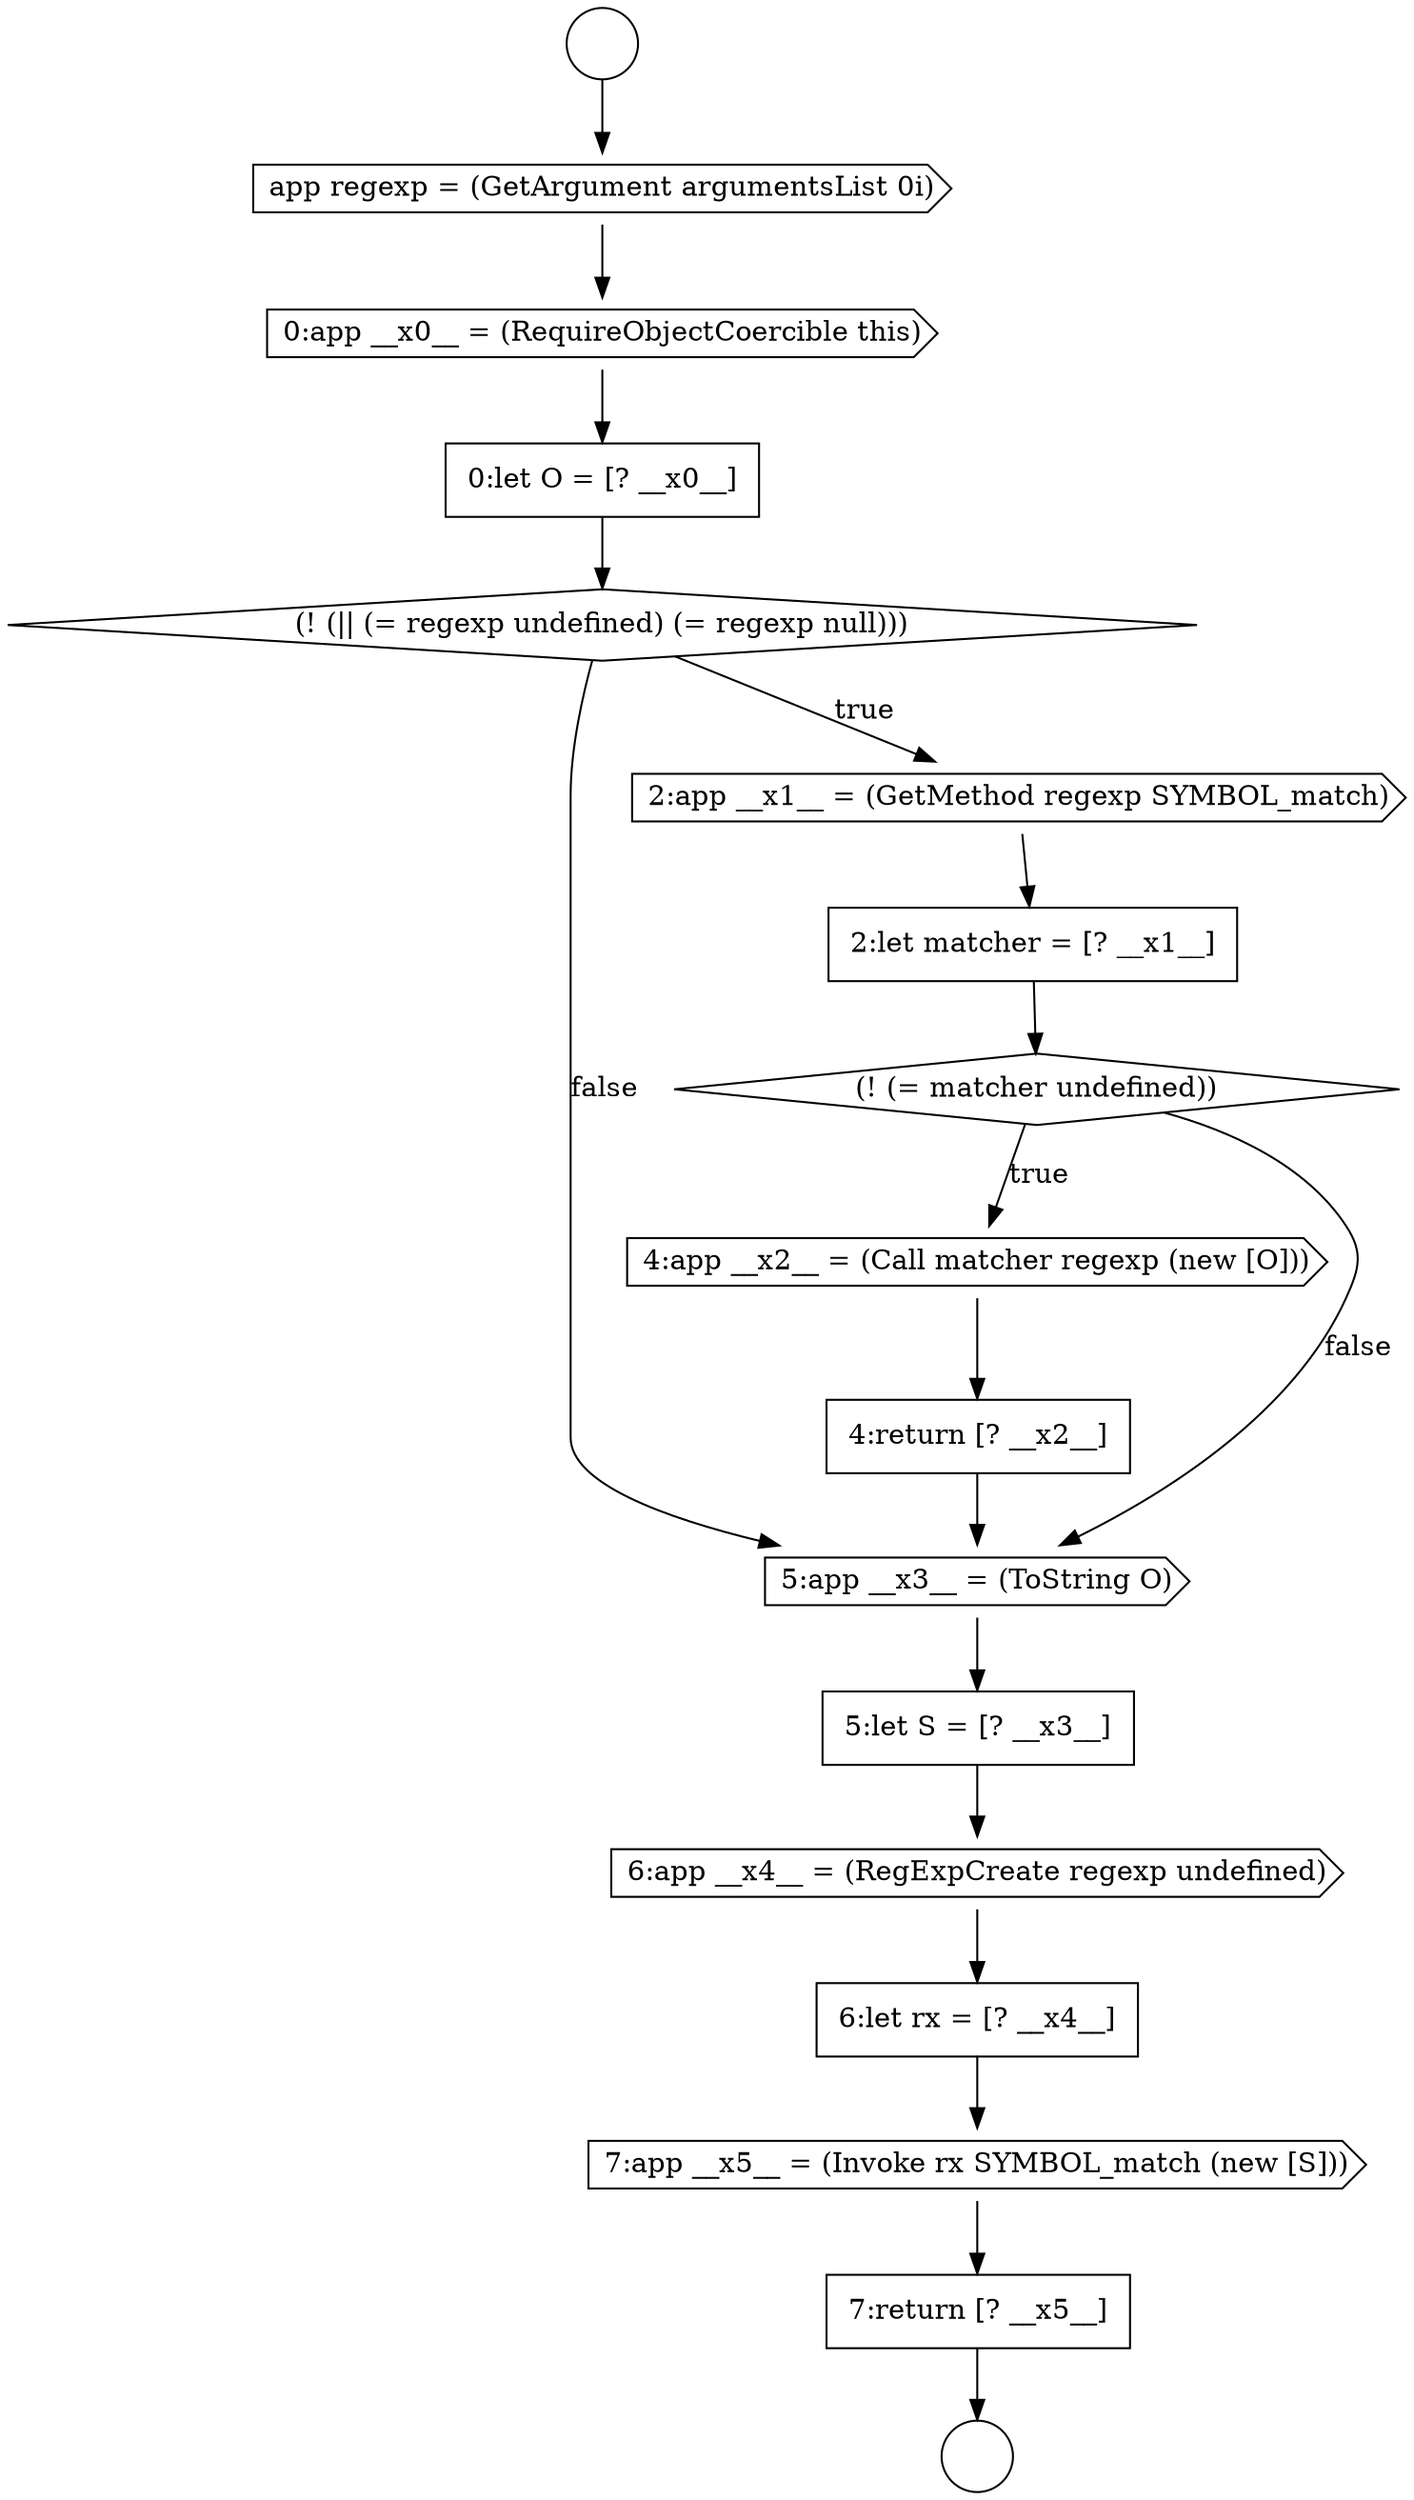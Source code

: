 digraph {
  node13073 [shape=none, margin=0, label=<<font color="black">
    <table border="0" cellborder="1" cellspacing="0" cellpadding="10">
      <tr><td align="left">2:let matcher = [? __x1__]</td></tr>
    </table>
  </font>> color="black" fillcolor="white" style=filled]
  node13067 [shape=circle label=" " color="black" fillcolor="white" style=filled]
  node13078 [shape=none, margin=0, label=<<font color="black">
    <table border="0" cellborder="1" cellspacing="0" cellpadding="10">
      <tr><td align="left">5:let S = [? __x3__]</td></tr>
    </table>
  </font>> color="black" fillcolor="white" style=filled]
  node13070 [shape=none, margin=0, label=<<font color="black">
    <table border="0" cellborder="1" cellspacing="0" cellpadding="10">
      <tr><td align="left">0:let O = [? __x0__]</td></tr>
    </table>
  </font>> color="black" fillcolor="white" style=filled]
  node13074 [shape=diamond, label=<<font color="black">(! (= matcher undefined))</font>> color="black" fillcolor="white" style=filled]
  node13066 [shape=circle label=" " color="black" fillcolor="white" style=filled]
  node13081 [shape=cds, label=<<font color="black">7:app __x5__ = (Invoke rx SYMBOL_match (new [S]))</font>> color="black" fillcolor="white" style=filled]
  node13071 [shape=diamond, label=<<font color="black">(! (|| (= regexp undefined) (= regexp null)))</font>> color="black" fillcolor="white" style=filled]
  node13075 [shape=cds, label=<<font color="black">4:app __x2__ = (Call matcher regexp (new [O]))</font>> color="black" fillcolor="white" style=filled]
  node13079 [shape=cds, label=<<font color="black">6:app __x4__ = (RegExpCreate regexp undefined)</font>> color="black" fillcolor="white" style=filled]
  node13069 [shape=cds, label=<<font color="black">0:app __x0__ = (RequireObjectCoercible this)</font>> color="black" fillcolor="white" style=filled]
  node13080 [shape=none, margin=0, label=<<font color="black">
    <table border="0" cellborder="1" cellspacing="0" cellpadding="10">
      <tr><td align="left">6:let rx = [? __x4__]</td></tr>
    </table>
  </font>> color="black" fillcolor="white" style=filled]
  node13068 [shape=cds, label=<<font color="black">app regexp = (GetArgument argumentsList 0i)</font>> color="black" fillcolor="white" style=filled]
  node13077 [shape=cds, label=<<font color="black">5:app __x3__ = (ToString O)</font>> color="black" fillcolor="white" style=filled]
  node13072 [shape=cds, label=<<font color="black">2:app __x1__ = (GetMethod regexp SYMBOL_match)</font>> color="black" fillcolor="white" style=filled]
  node13076 [shape=none, margin=0, label=<<font color="black">
    <table border="0" cellborder="1" cellspacing="0" cellpadding="10">
      <tr><td align="left">4:return [? __x2__]</td></tr>
    </table>
  </font>> color="black" fillcolor="white" style=filled]
  node13082 [shape=none, margin=0, label=<<font color="black">
    <table border="0" cellborder="1" cellspacing="0" cellpadding="10">
      <tr><td align="left">7:return [? __x5__]</td></tr>
    </table>
  </font>> color="black" fillcolor="white" style=filled]
  node13079 -> node13080 [ color="black"]
  node13069 -> node13070 [ color="black"]
  node13076 -> node13077 [ color="black"]
  node13073 -> node13074 [ color="black"]
  node13071 -> node13072 [label=<<font color="black">true</font>> color="black"]
  node13071 -> node13077 [label=<<font color="black">false</font>> color="black"]
  node13078 -> node13079 [ color="black"]
  node13068 -> node13069 [ color="black"]
  node13080 -> node13081 [ color="black"]
  node13075 -> node13076 [ color="black"]
  node13077 -> node13078 [ color="black"]
  node13072 -> node13073 [ color="black"]
  node13066 -> node13068 [ color="black"]
  node13074 -> node13075 [label=<<font color="black">true</font>> color="black"]
  node13074 -> node13077 [label=<<font color="black">false</font>> color="black"]
  node13070 -> node13071 [ color="black"]
  node13081 -> node13082 [ color="black"]
  node13082 -> node13067 [ color="black"]
}
